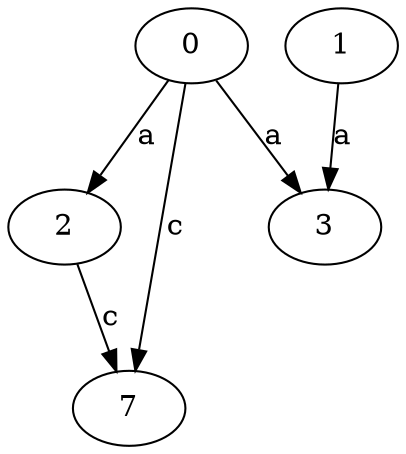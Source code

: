strict digraph  {
2;
0;
3;
1;
7;
2 -> 7  [label=c];
0 -> 2  [label=a];
0 -> 3  [label=a];
0 -> 7  [label=c];
1 -> 3  [label=a];
}
